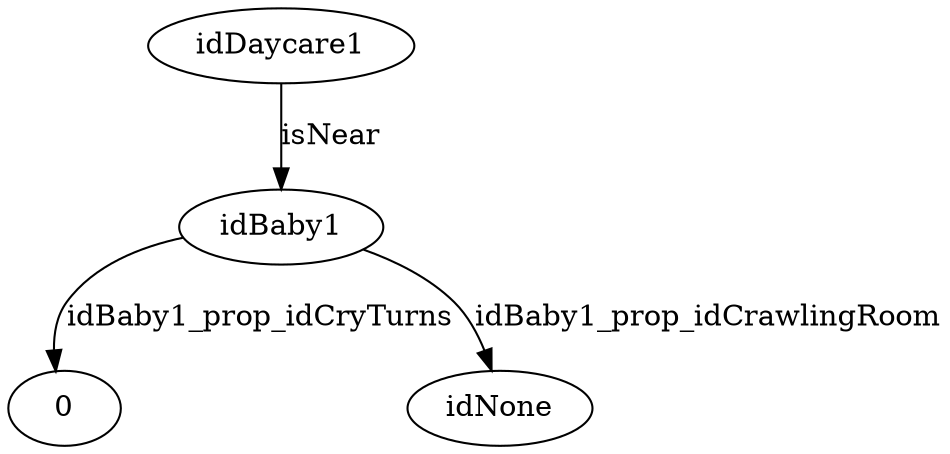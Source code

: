 strict digraph  {
idDaycare1 [node_type=entity_node, root=root];
idBaby1;
0;
idNone;
idDaycare1 -> idBaby1  [edge_type=relationship, label=isNear];
idBaby1 -> 0  [edge_type=property, label=idBaby1_prop_idCryTurns];
idBaby1 -> idNone  [edge_type=property, label=idBaby1_prop_idCrawlingRoom];
}
